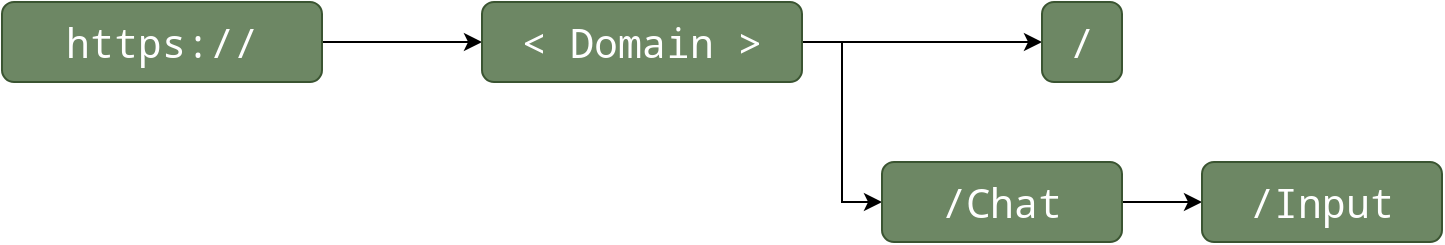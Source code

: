 <mxfile version="21.6.5" type="device">
  <diagram name="Page-1" id="34_9zhfogBpLNSnkCFlL">
    <mxGraphModel dx="2074" dy="875" grid="1" gridSize="10" guides="1" tooltips="1" connect="1" arrows="1" fold="1" page="1" pageScale="1" pageWidth="1169" pageHeight="827" math="0" shadow="0">
      <root>
        <mxCell id="0" />
        <mxCell id="1" parent="0" />
        <mxCell id="zSlqVeqUC3kNoL_BYtdr-3" style="edgeStyle=orthogonalEdgeStyle;rounded=0;orthogonalLoop=1;jettySize=auto;html=1;entryX=0;entryY=0.5;entryDx=0;entryDy=0;" edge="1" parent="1" source="zSlqVeqUC3kNoL_BYtdr-1" target="zSlqVeqUC3kNoL_BYtdr-2">
          <mxGeometry relative="1" as="geometry" />
        </mxCell>
        <mxCell id="zSlqVeqUC3kNoL_BYtdr-1" value="https://" style="rounded=1;whiteSpace=wrap;html=1;fillColor=#6d8764;fontColor=#ffffff;strokeColor=#3A5431;fontSize=20;fontStyle=0;fontFamily=Noto Mono;fontSource=https%3A%2F%2Ffonts.googleapis.com%2Fcss%3Ffamily%3DNoto%2BMono;" vertex="1" parent="1">
          <mxGeometry x="120" y="200" width="160" height="40" as="geometry" />
        </mxCell>
        <mxCell id="zSlqVeqUC3kNoL_BYtdr-5" style="edgeStyle=orthogonalEdgeStyle;rounded=0;orthogonalLoop=1;jettySize=auto;html=1;entryX=0;entryY=0.5;entryDx=0;entryDy=0;" edge="1" parent="1" source="zSlqVeqUC3kNoL_BYtdr-2" target="zSlqVeqUC3kNoL_BYtdr-4">
          <mxGeometry relative="1" as="geometry" />
        </mxCell>
        <mxCell id="zSlqVeqUC3kNoL_BYtdr-7" style="edgeStyle=orthogonalEdgeStyle;rounded=0;orthogonalLoop=1;jettySize=auto;html=1;entryX=0;entryY=0.5;entryDx=0;entryDy=0;" edge="1" parent="1" source="zSlqVeqUC3kNoL_BYtdr-2" target="zSlqVeqUC3kNoL_BYtdr-6">
          <mxGeometry relative="1" as="geometry" />
        </mxCell>
        <mxCell id="zSlqVeqUC3kNoL_BYtdr-2" value="&amp;lt; Domain &amp;gt;" style="rounded=1;whiteSpace=wrap;html=1;fillColor=#6d8764;fontColor=#ffffff;strokeColor=#3A5431;fontSize=20;fontStyle=0;fontFamily=Noto Mono;fontSource=https%3A%2F%2Ffonts.googleapis.com%2Fcss%3Ffamily%3DNoto%2BMono;" vertex="1" parent="1">
          <mxGeometry x="360" y="200" width="160" height="40" as="geometry" />
        </mxCell>
        <mxCell id="zSlqVeqUC3kNoL_BYtdr-4" value="/" style="rounded=1;whiteSpace=wrap;html=1;fillColor=#6d8764;fontColor=#ffffff;strokeColor=#3A5431;fontSize=20;fontStyle=0;fontFamily=Noto Mono;fontSource=https%3A%2F%2Ffonts.googleapis.com%2Fcss%3Ffamily%3DNoto%2BMono;" vertex="1" parent="1">
          <mxGeometry x="640" y="200" width="40" height="40" as="geometry" />
        </mxCell>
        <mxCell id="zSlqVeqUC3kNoL_BYtdr-9" style="edgeStyle=orthogonalEdgeStyle;rounded=0;orthogonalLoop=1;jettySize=auto;html=1;entryX=0;entryY=0.5;entryDx=0;entryDy=0;" edge="1" parent="1" source="zSlqVeqUC3kNoL_BYtdr-6" target="zSlqVeqUC3kNoL_BYtdr-8">
          <mxGeometry relative="1" as="geometry" />
        </mxCell>
        <mxCell id="zSlqVeqUC3kNoL_BYtdr-6" value="/Chat" style="rounded=1;whiteSpace=wrap;html=1;fillColor=#6d8764;fontColor=#ffffff;strokeColor=#3A5431;fontSize=20;fontStyle=0;fontFamily=Noto Mono;fontSource=https%3A%2F%2Ffonts.googleapis.com%2Fcss%3Ffamily%3DNoto%2BMono;" vertex="1" parent="1">
          <mxGeometry x="560" y="280" width="120" height="40" as="geometry" />
        </mxCell>
        <mxCell id="zSlqVeqUC3kNoL_BYtdr-8" value="/Input" style="rounded=1;whiteSpace=wrap;html=1;fillColor=#6d8764;fontColor=#ffffff;strokeColor=#3A5431;fontSize=20;fontStyle=0;fontFamily=Noto Mono;fontSource=https%3A%2F%2Ffonts.googleapis.com%2Fcss%3Ffamily%3DNoto%2BMono;" vertex="1" parent="1">
          <mxGeometry x="720" y="280" width="120" height="40" as="geometry" />
        </mxCell>
      </root>
    </mxGraphModel>
  </diagram>
</mxfile>
